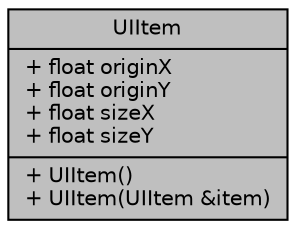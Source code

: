 digraph "UIItem"
{
 // LATEX_PDF_SIZE
  edge [fontname="Helvetica",fontsize="10",labelfontname="Helvetica",labelfontsize="10"];
  node [fontname="Helvetica",fontsize="10",shape=record];
  Node1 [label="{UIItem\n|+ float originX\l+ float originY\l+ float sizeX\l+ float sizeY\l|+  UIItem()\l+  UIItem(UIItem &item)\l}",height=0.2,width=0.4,color="black", fillcolor="grey75", style="filled", fontcolor="black",tooltip="Used by Buttons and Text Objects to store their attributes."];
}
